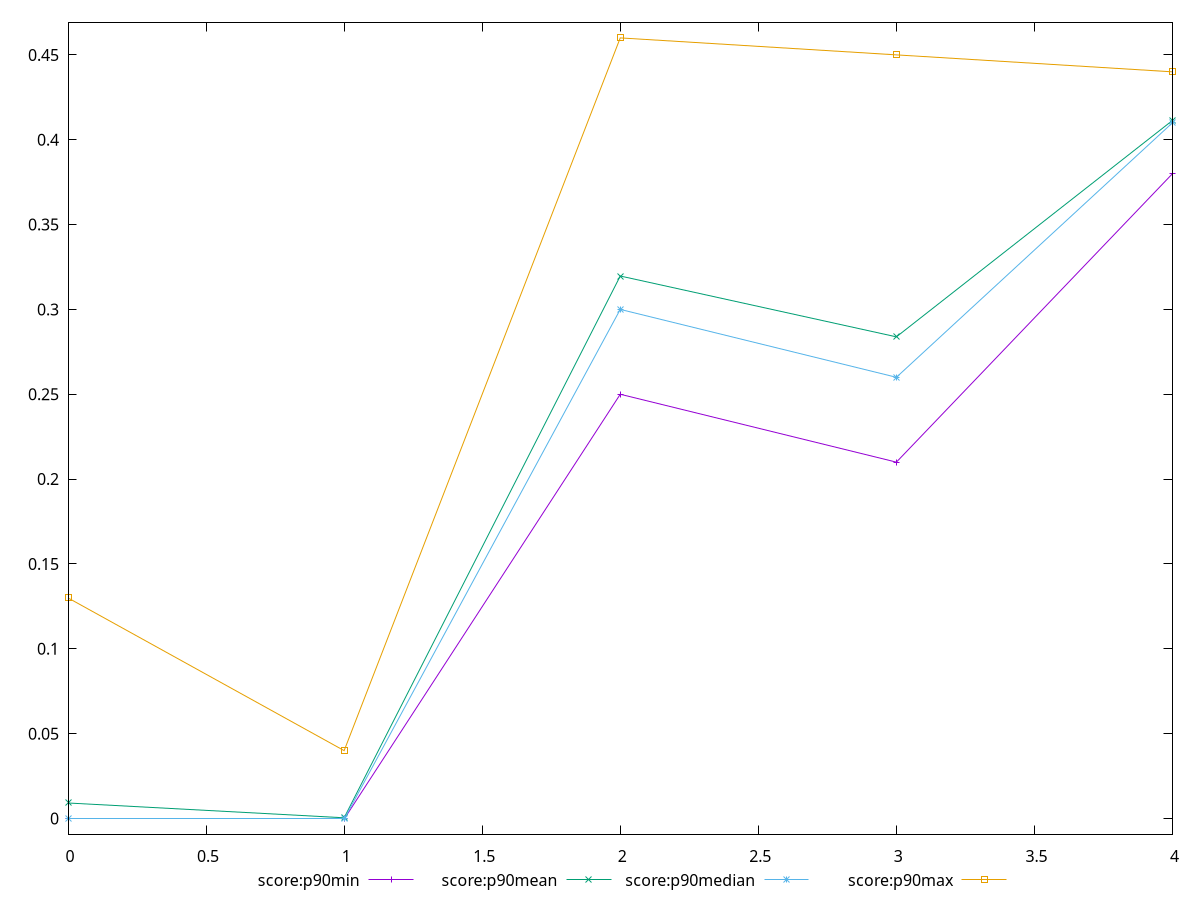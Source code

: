 reset

$scoreP90Min <<EOF
0 0
1 0
2 0.25
3 0.21
4 0.38
EOF

$scoreP90Mean <<EOF
0 0.009148936170212766
1 0.000425531914893617
2 0.3196808510638299
3 0.2838297872340427
4 0.41138297872340435
EOF

$scoreP90Median <<EOF
0 0
1 0
2 0.3
3 0.26
4 0.41
EOF

$scoreP90Max <<EOF
0 0.13
1 0.04
2 0.46
3 0.45
4 0.44
EOF

set key outside below
set xrange [0:4]
set yrange [-0.0092:0.4692]
set trange [-0.0092:0.4692]
set terminal svg size 640, 560 enhanced background rgb 'white'
set output "report_00013_2021-02-09T12-04-24.940Z/uses-text-compression/progression/score.svg"

plot $scoreP90Min title "score:p90min" with linespoints, \
     $scoreP90Mean title "score:p90mean" with linespoints, \
     $scoreP90Median title "score:p90median" with linespoints, \
     $scoreP90Max title "score:p90max" with linespoints

reset
